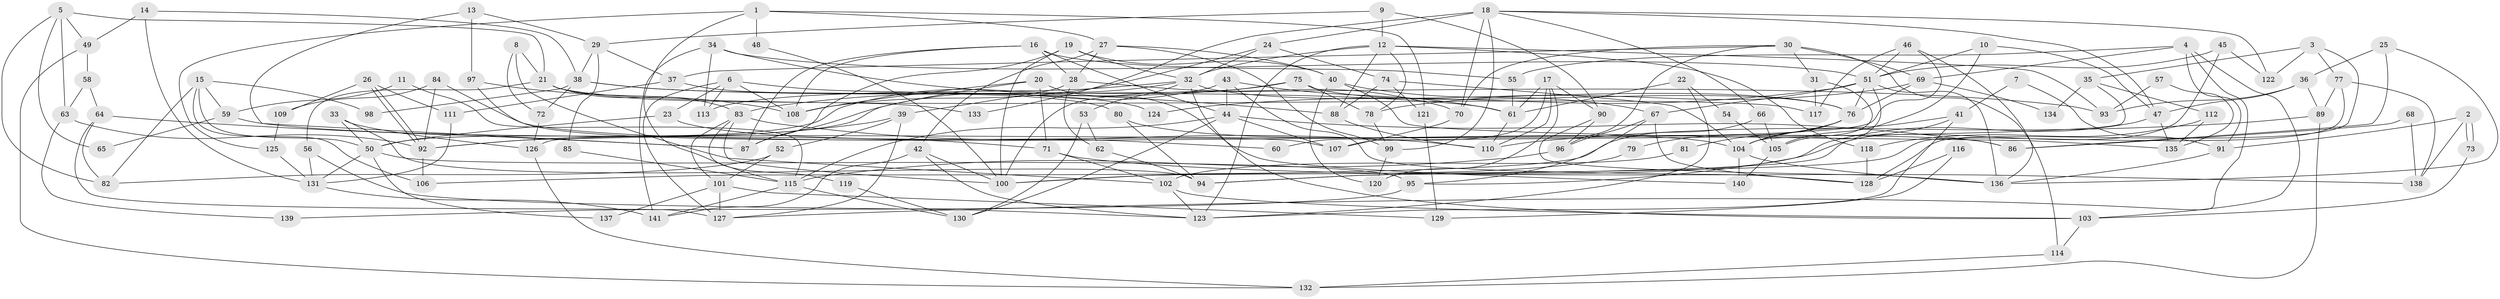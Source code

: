 // coarse degree distribution, {5: 0.13541666666666666, 3: 0.1875, 4: 0.1875, 8: 0.07291666666666667, 2: 0.13541666666666666, 7: 0.14583333333333334, 6: 0.09375, 10: 0.010416666666666666, 11: 0.010416666666666666, 9: 0.020833333333333332}
// Generated by graph-tools (version 1.1) at 2025/52/02/27/25 19:52:02]
// undirected, 141 vertices, 282 edges
graph export_dot {
graph [start="1"]
  node [color=gray90,style=filled];
  1;
  2;
  3;
  4;
  5;
  6;
  7;
  8;
  9;
  10;
  11;
  12;
  13;
  14;
  15;
  16;
  17;
  18;
  19;
  20;
  21;
  22;
  23;
  24;
  25;
  26;
  27;
  28;
  29;
  30;
  31;
  32;
  33;
  34;
  35;
  36;
  37;
  38;
  39;
  40;
  41;
  42;
  43;
  44;
  45;
  46;
  47;
  48;
  49;
  50;
  51;
  52;
  53;
  54;
  55;
  56;
  57;
  58;
  59;
  60;
  61;
  62;
  63;
  64;
  65;
  66;
  67;
  68;
  69;
  70;
  71;
  72;
  73;
  74;
  75;
  76;
  77;
  78;
  79;
  80;
  81;
  82;
  83;
  84;
  85;
  86;
  87;
  88;
  89;
  90;
  91;
  92;
  93;
  94;
  95;
  96;
  97;
  98;
  99;
  100;
  101;
  102;
  103;
  104;
  105;
  106;
  107;
  108;
  109;
  110;
  111;
  112;
  113;
  114;
  115;
  116;
  117;
  118;
  119;
  120;
  121;
  122;
  123;
  124;
  125;
  126;
  127;
  128;
  129;
  130;
  131;
  132;
  133;
  134;
  135;
  136;
  137;
  138;
  139;
  140;
  141;
  1 -- 27;
  1 -- 115;
  1 -- 48;
  1 -- 121;
  1 -- 125;
  2 -- 138;
  2 -- 73;
  2 -- 73;
  2 -- 91;
  3 -- 77;
  3 -- 128;
  3 -- 35;
  3 -- 122;
  4 -- 127;
  4 -- 69;
  4 -- 55;
  4 -- 91;
  4 -- 103;
  5 -- 82;
  5 -- 63;
  5 -- 21;
  5 -- 49;
  5 -- 65;
  6 -- 108;
  6 -- 113;
  6 -- 23;
  6 -- 124;
  6 -- 127;
  7 -- 91;
  7 -- 41;
  8 -- 21;
  8 -- 102;
  8 -- 72;
  9 -- 90;
  9 -- 12;
  9 -- 29;
  10 -- 51;
  10 -- 47;
  10 -- 105;
  11 -- 115;
  11 -- 59;
  12 -- 32;
  12 -- 78;
  12 -- 88;
  12 -- 93;
  12 -- 118;
  12 -- 123;
  13 -- 97;
  13 -- 29;
  13 -- 87;
  14 -- 131;
  14 -- 38;
  14 -- 49;
  15 -- 50;
  15 -- 82;
  15 -- 59;
  15 -- 98;
  15 -- 106;
  16 -- 87;
  16 -- 55;
  16 -- 28;
  16 -- 44;
  16 -- 108;
  17 -- 120;
  17 -- 110;
  17 -- 60;
  17 -- 61;
  17 -- 90;
  18 -- 66;
  18 -- 122;
  18 -- 24;
  18 -- 47;
  18 -- 70;
  18 -- 99;
  18 -- 133;
  19 -- 100;
  19 -- 32;
  19 -- 40;
  19 -- 87;
  20 -- 108;
  20 -- 87;
  20 -- 71;
  20 -- 140;
  21 -- 117;
  21 -- 56;
  21 -- 83;
  21 -- 133;
  22 -- 123;
  22 -- 61;
  22 -- 54;
  23 -- 50;
  23 -- 60;
  24 -- 32;
  24 -- 74;
  24 -- 108;
  25 -- 136;
  25 -- 36;
  25 -- 86;
  26 -- 92;
  26 -- 92;
  26 -- 109;
  26 -- 111;
  27 -- 99;
  27 -- 42;
  27 -- 28;
  27 -- 40;
  28 -- 39;
  28 -- 62;
  28 -- 70;
  29 -- 37;
  29 -- 38;
  29 -- 85;
  30 -- 70;
  30 -- 114;
  30 -- 31;
  30 -- 37;
  30 -- 69;
  30 -- 96;
  31 -- 104;
  31 -- 117;
  32 -- 76;
  32 -- 50;
  32 -- 53;
  32 -- 103;
  32 -- 113;
  33 -- 50;
  33 -- 126;
  33 -- 94;
  34 -- 51;
  34 -- 141;
  34 -- 88;
  34 -- 113;
  35 -- 107;
  35 -- 112;
  35 -- 134;
  36 -- 89;
  36 -- 93;
  36 -- 47;
  37 -- 80;
  37 -- 111;
  38 -- 61;
  38 -- 72;
  38 -- 93;
  38 -- 98;
  39 -- 92;
  39 -- 52;
  39 -- 127;
  40 -- 67;
  40 -- 120;
  40 -- 135;
  41 -- 123;
  41 -- 104;
  41 -- 95;
  42 -- 123;
  42 -- 100;
  42 -- 141;
  43 -- 44;
  43 -- 128;
  43 -- 61;
  43 -- 92;
  44 -- 130;
  44 -- 86;
  44 -- 107;
  44 -- 115;
  45 -- 51;
  45 -- 94;
  45 -- 122;
  46 -- 51;
  46 -- 136;
  46 -- 117;
  46 -- 126;
  47 -- 94;
  47 -- 135;
  48 -- 100;
  49 -- 58;
  49 -- 132;
  50 -- 131;
  50 -- 95;
  50 -- 137;
  51 -- 67;
  51 -- 105;
  51 -- 76;
  51 -- 124;
  51 -- 136;
  52 -- 101;
  52 -- 82;
  53 -- 62;
  53 -- 130;
  54 -- 105;
  55 -- 61;
  56 -- 131;
  56 -- 123;
  57 -- 135;
  57 -- 93;
  58 -- 64;
  58 -- 63;
  59 -- 71;
  59 -- 65;
  61 -- 110;
  62 -- 94;
  63 -- 92;
  63 -- 139;
  64 -- 127;
  64 -- 87;
  64 -- 82;
  66 -- 105;
  66 -- 106;
  67 -- 96;
  67 -- 95;
  67 -- 128;
  68 -- 138;
  68 -- 86;
  69 -- 76;
  69 -- 78;
  69 -- 134;
  70 -- 107;
  71 -- 102;
  71 -- 138;
  72 -- 126;
  73 -- 103;
  74 -- 88;
  74 -- 104;
  74 -- 121;
  75 -- 76;
  75 -- 83;
  75 -- 78;
  75 -- 100;
  76 -- 104;
  76 -- 79;
  76 -- 81;
  77 -- 89;
  77 -- 100;
  77 -- 138;
  78 -- 99;
  79 -- 100;
  80 -- 104;
  80 -- 94;
  81 -- 102;
  83 -- 110;
  83 -- 100;
  83 -- 101;
  83 -- 119;
  84 -- 92;
  84 -- 86;
  84 -- 109;
  85 -- 115;
  88 -- 110;
  89 -- 132;
  89 -- 110;
  90 -- 136;
  90 -- 96;
  91 -- 136;
  92 -- 106;
  95 -- 139;
  96 -- 115;
  97 -- 107;
  97 -- 108;
  99 -- 120;
  101 -- 127;
  101 -- 129;
  101 -- 137;
  102 -- 123;
  102 -- 103;
  103 -- 114;
  104 -- 136;
  104 -- 140;
  105 -- 140;
  109 -- 125;
  111 -- 131;
  112 -- 135;
  112 -- 118;
  114 -- 132;
  115 -- 130;
  115 -- 141;
  116 -- 128;
  116 -- 129;
  118 -- 128;
  119 -- 130;
  121 -- 129;
  125 -- 131;
  126 -- 132;
  131 -- 141;
}
